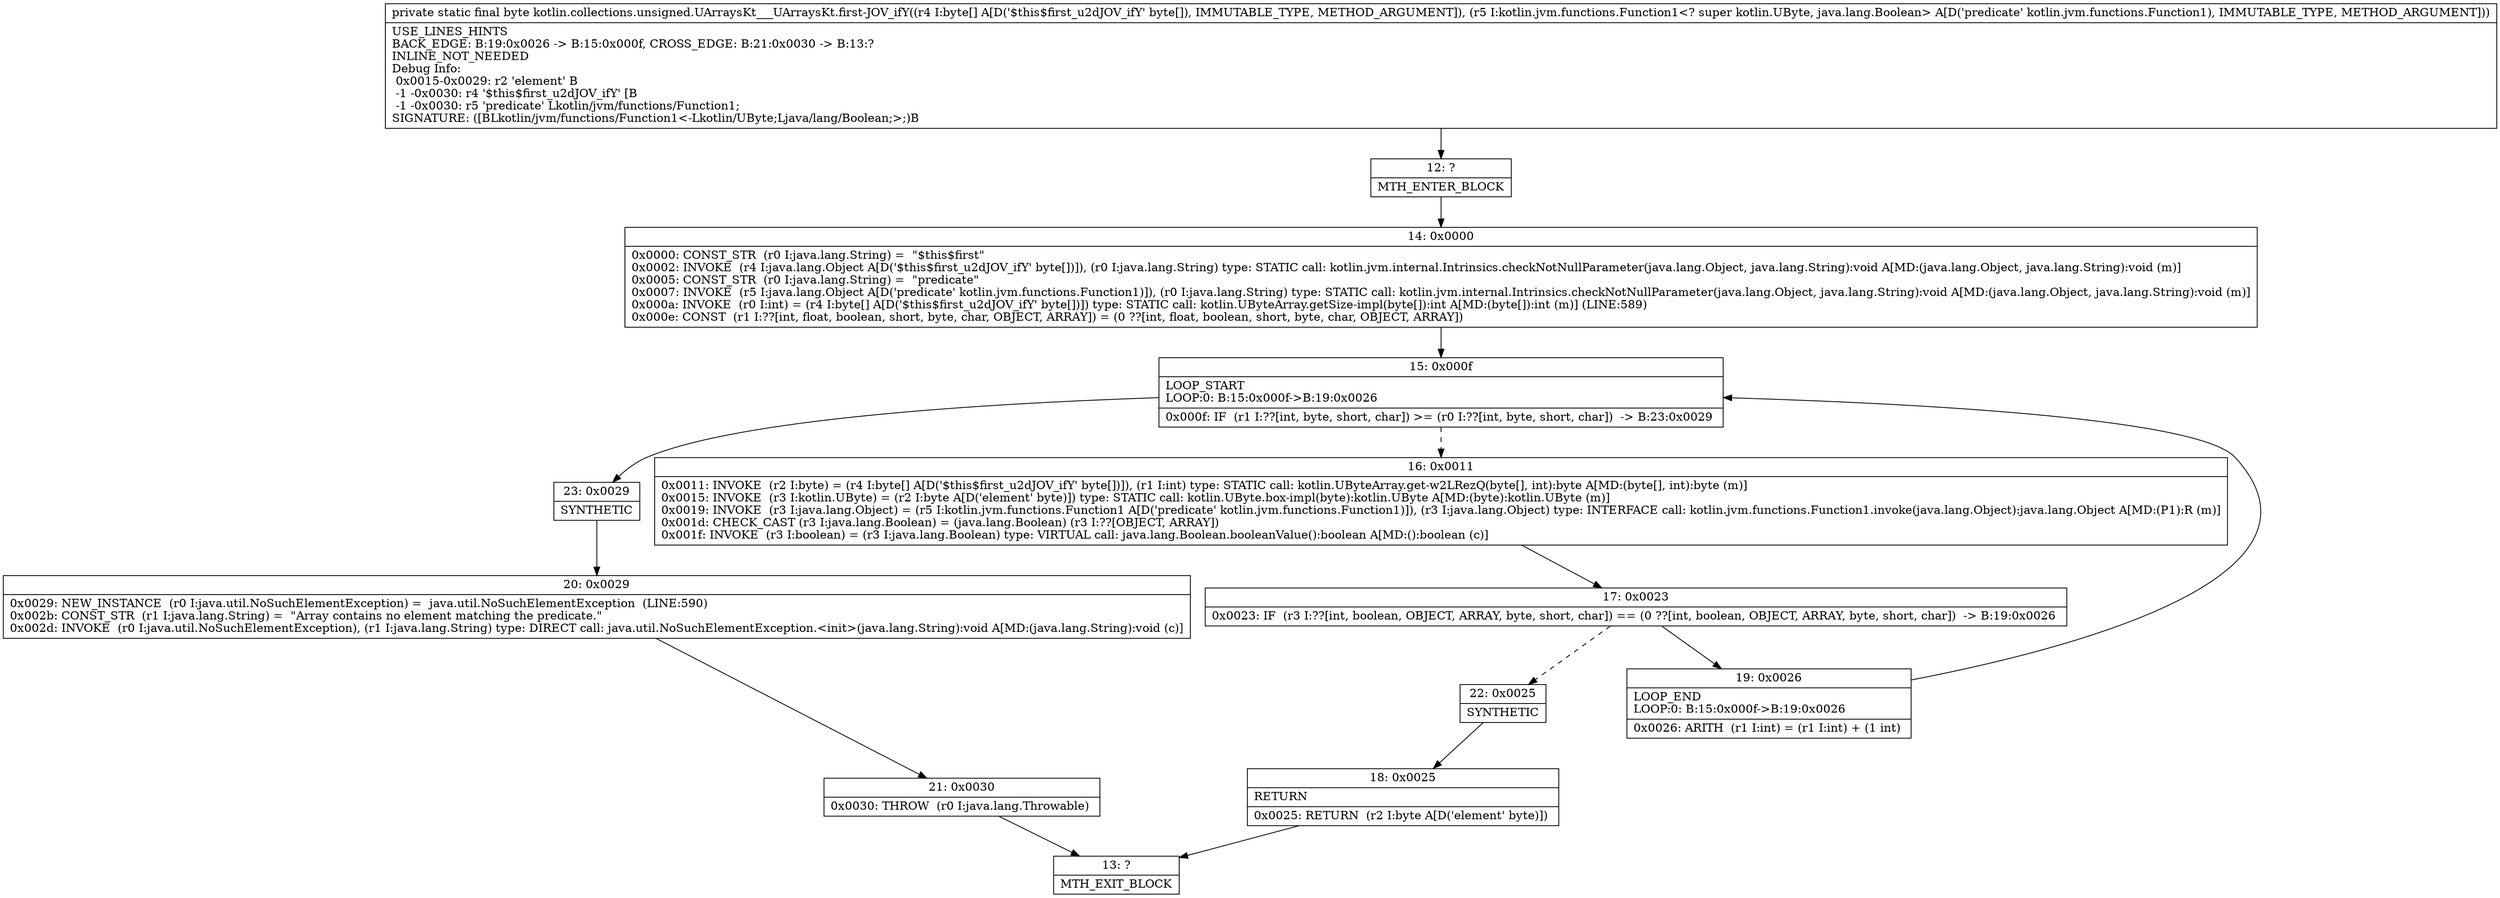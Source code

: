 digraph "CFG forkotlin.collections.unsigned.UArraysKt___UArraysKt.first\-JOV_ifY([BLkotlin\/jvm\/functions\/Function1;)B" {
Node_12 [shape=record,label="{12\:\ ?|MTH_ENTER_BLOCK\l}"];
Node_14 [shape=record,label="{14\:\ 0x0000|0x0000: CONST_STR  (r0 I:java.lang.String) =  \"$this$first\" \l0x0002: INVOKE  (r4 I:java.lang.Object A[D('$this$first_u2dJOV_ifY' byte[])]), (r0 I:java.lang.String) type: STATIC call: kotlin.jvm.internal.Intrinsics.checkNotNullParameter(java.lang.Object, java.lang.String):void A[MD:(java.lang.Object, java.lang.String):void (m)]\l0x0005: CONST_STR  (r0 I:java.lang.String) =  \"predicate\" \l0x0007: INVOKE  (r5 I:java.lang.Object A[D('predicate' kotlin.jvm.functions.Function1)]), (r0 I:java.lang.String) type: STATIC call: kotlin.jvm.internal.Intrinsics.checkNotNullParameter(java.lang.Object, java.lang.String):void A[MD:(java.lang.Object, java.lang.String):void (m)]\l0x000a: INVOKE  (r0 I:int) = (r4 I:byte[] A[D('$this$first_u2dJOV_ifY' byte[])]) type: STATIC call: kotlin.UByteArray.getSize\-impl(byte[]):int A[MD:(byte[]):int (m)] (LINE:589)\l0x000e: CONST  (r1 I:??[int, float, boolean, short, byte, char, OBJECT, ARRAY]) = (0 ??[int, float, boolean, short, byte, char, OBJECT, ARRAY]) \l}"];
Node_15 [shape=record,label="{15\:\ 0x000f|LOOP_START\lLOOP:0: B:15:0x000f\-\>B:19:0x0026\l|0x000f: IF  (r1 I:??[int, byte, short, char]) \>= (r0 I:??[int, byte, short, char])  \-\> B:23:0x0029 \l}"];
Node_16 [shape=record,label="{16\:\ 0x0011|0x0011: INVOKE  (r2 I:byte) = (r4 I:byte[] A[D('$this$first_u2dJOV_ifY' byte[])]), (r1 I:int) type: STATIC call: kotlin.UByteArray.get\-w2LRezQ(byte[], int):byte A[MD:(byte[], int):byte (m)]\l0x0015: INVOKE  (r3 I:kotlin.UByte) = (r2 I:byte A[D('element' byte)]) type: STATIC call: kotlin.UByte.box\-impl(byte):kotlin.UByte A[MD:(byte):kotlin.UByte (m)]\l0x0019: INVOKE  (r3 I:java.lang.Object) = (r5 I:kotlin.jvm.functions.Function1 A[D('predicate' kotlin.jvm.functions.Function1)]), (r3 I:java.lang.Object) type: INTERFACE call: kotlin.jvm.functions.Function1.invoke(java.lang.Object):java.lang.Object A[MD:(P1):R (m)]\l0x001d: CHECK_CAST (r3 I:java.lang.Boolean) = (java.lang.Boolean) (r3 I:??[OBJECT, ARRAY]) \l0x001f: INVOKE  (r3 I:boolean) = (r3 I:java.lang.Boolean) type: VIRTUAL call: java.lang.Boolean.booleanValue():boolean A[MD:():boolean (c)]\l}"];
Node_17 [shape=record,label="{17\:\ 0x0023|0x0023: IF  (r3 I:??[int, boolean, OBJECT, ARRAY, byte, short, char]) == (0 ??[int, boolean, OBJECT, ARRAY, byte, short, char])  \-\> B:19:0x0026 \l}"];
Node_19 [shape=record,label="{19\:\ 0x0026|LOOP_END\lLOOP:0: B:15:0x000f\-\>B:19:0x0026\l|0x0026: ARITH  (r1 I:int) = (r1 I:int) + (1 int) \l}"];
Node_22 [shape=record,label="{22\:\ 0x0025|SYNTHETIC\l}"];
Node_18 [shape=record,label="{18\:\ 0x0025|RETURN\l|0x0025: RETURN  (r2 I:byte A[D('element' byte)]) \l}"];
Node_13 [shape=record,label="{13\:\ ?|MTH_EXIT_BLOCK\l}"];
Node_23 [shape=record,label="{23\:\ 0x0029|SYNTHETIC\l}"];
Node_20 [shape=record,label="{20\:\ 0x0029|0x0029: NEW_INSTANCE  (r0 I:java.util.NoSuchElementException) =  java.util.NoSuchElementException  (LINE:590)\l0x002b: CONST_STR  (r1 I:java.lang.String) =  \"Array contains no element matching the predicate.\" \l0x002d: INVOKE  (r0 I:java.util.NoSuchElementException), (r1 I:java.lang.String) type: DIRECT call: java.util.NoSuchElementException.\<init\>(java.lang.String):void A[MD:(java.lang.String):void (c)]\l}"];
Node_21 [shape=record,label="{21\:\ 0x0030|0x0030: THROW  (r0 I:java.lang.Throwable) \l}"];
MethodNode[shape=record,label="{private static final byte kotlin.collections.unsigned.UArraysKt___UArraysKt.first\-JOV_ifY((r4 I:byte[] A[D('$this$first_u2dJOV_ifY' byte[]), IMMUTABLE_TYPE, METHOD_ARGUMENT]), (r5 I:kotlin.jvm.functions.Function1\<? super kotlin.UByte, java.lang.Boolean\> A[D('predicate' kotlin.jvm.functions.Function1), IMMUTABLE_TYPE, METHOD_ARGUMENT]))  | USE_LINES_HINTS\lBACK_EDGE: B:19:0x0026 \-\> B:15:0x000f, CROSS_EDGE: B:21:0x0030 \-\> B:13:?\lINLINE_NOT_NEEDED\lDebug Info:\l  0x0015\-0x0029: r2 'element' B\l  \-1 \-0x0030: r4 '$this$first_u2dJOV_ifY' [B\l  \-1 \-0x0030: r5 'predicate' Lkotlin\/jvm\/functions\/Function1;\lSIGNATURE: ([BLkotlin\/jvm\/functions\/Function1\<\-Lkotlin\/UByte;Ljava\/lang\/Boolean;\>;)B\l}"];
MethodNode -> Node_12;Node_12 -> Node_14;
Node_14 -> Node_15;
Node_15 -> Node_16[style=dashed];
Node_15 -> Node_23;
Node_16 -> Node_17;
Node_17 -> Node_19;
Node_17 -> Node_22[style=dashed];
Node_19 -> Node_15;
Node_22 -> Node_18;
Node_18 -> Node_13;
Node_23 -> Node_20;
Node_20 -> Node_21;
Node_21 -> Node_13;
}

